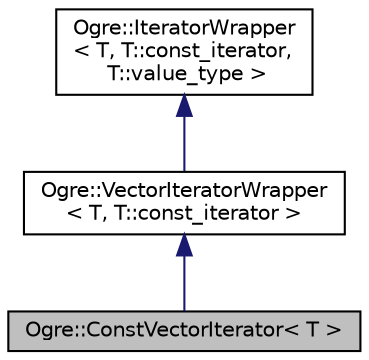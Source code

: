 digraph "Ogre::ConstVectorIterator&lt; T &gt;"
{
  bgcolor="transparent";
  edge [fontname="Helvetica",fontsize="10",labelfontname="Helvetica",labelfontsize="10"];
  node [fontname="Helvetica",fontsize="10",shape=record];
  Node0 [label="Ogre::ConstVectorIterator\< T \>",height=0.2,width=0.4,color="black", fillcolor="grey75", style="filled", fontcolor="black"];
  Node1 -> Node0 [dir="back",color="midnightblue",fontsize="10",style="solid",fontname="Helvetica"];
  Node1 [label="Ogre::VectorIteratorWrapper\l\< T, T::const_iterator \>",height=0.2,width=0.4,color="black",URL="$class_ogre_1_1_vector_iterator_wrapper.html"];
  Node2 -> Node1 [dir="back",color="midnightblue",fontsize="10",style="solid",fontname="Helvetica"];
  Node2 [label="Ogre::IteratorWrapper\l\< T, T::const_iterator,\l T::value_type \>",height=0.2,width=0.4,color="black",URL="$class_ogre_1_1_iterator_wrapper.html"];
}
